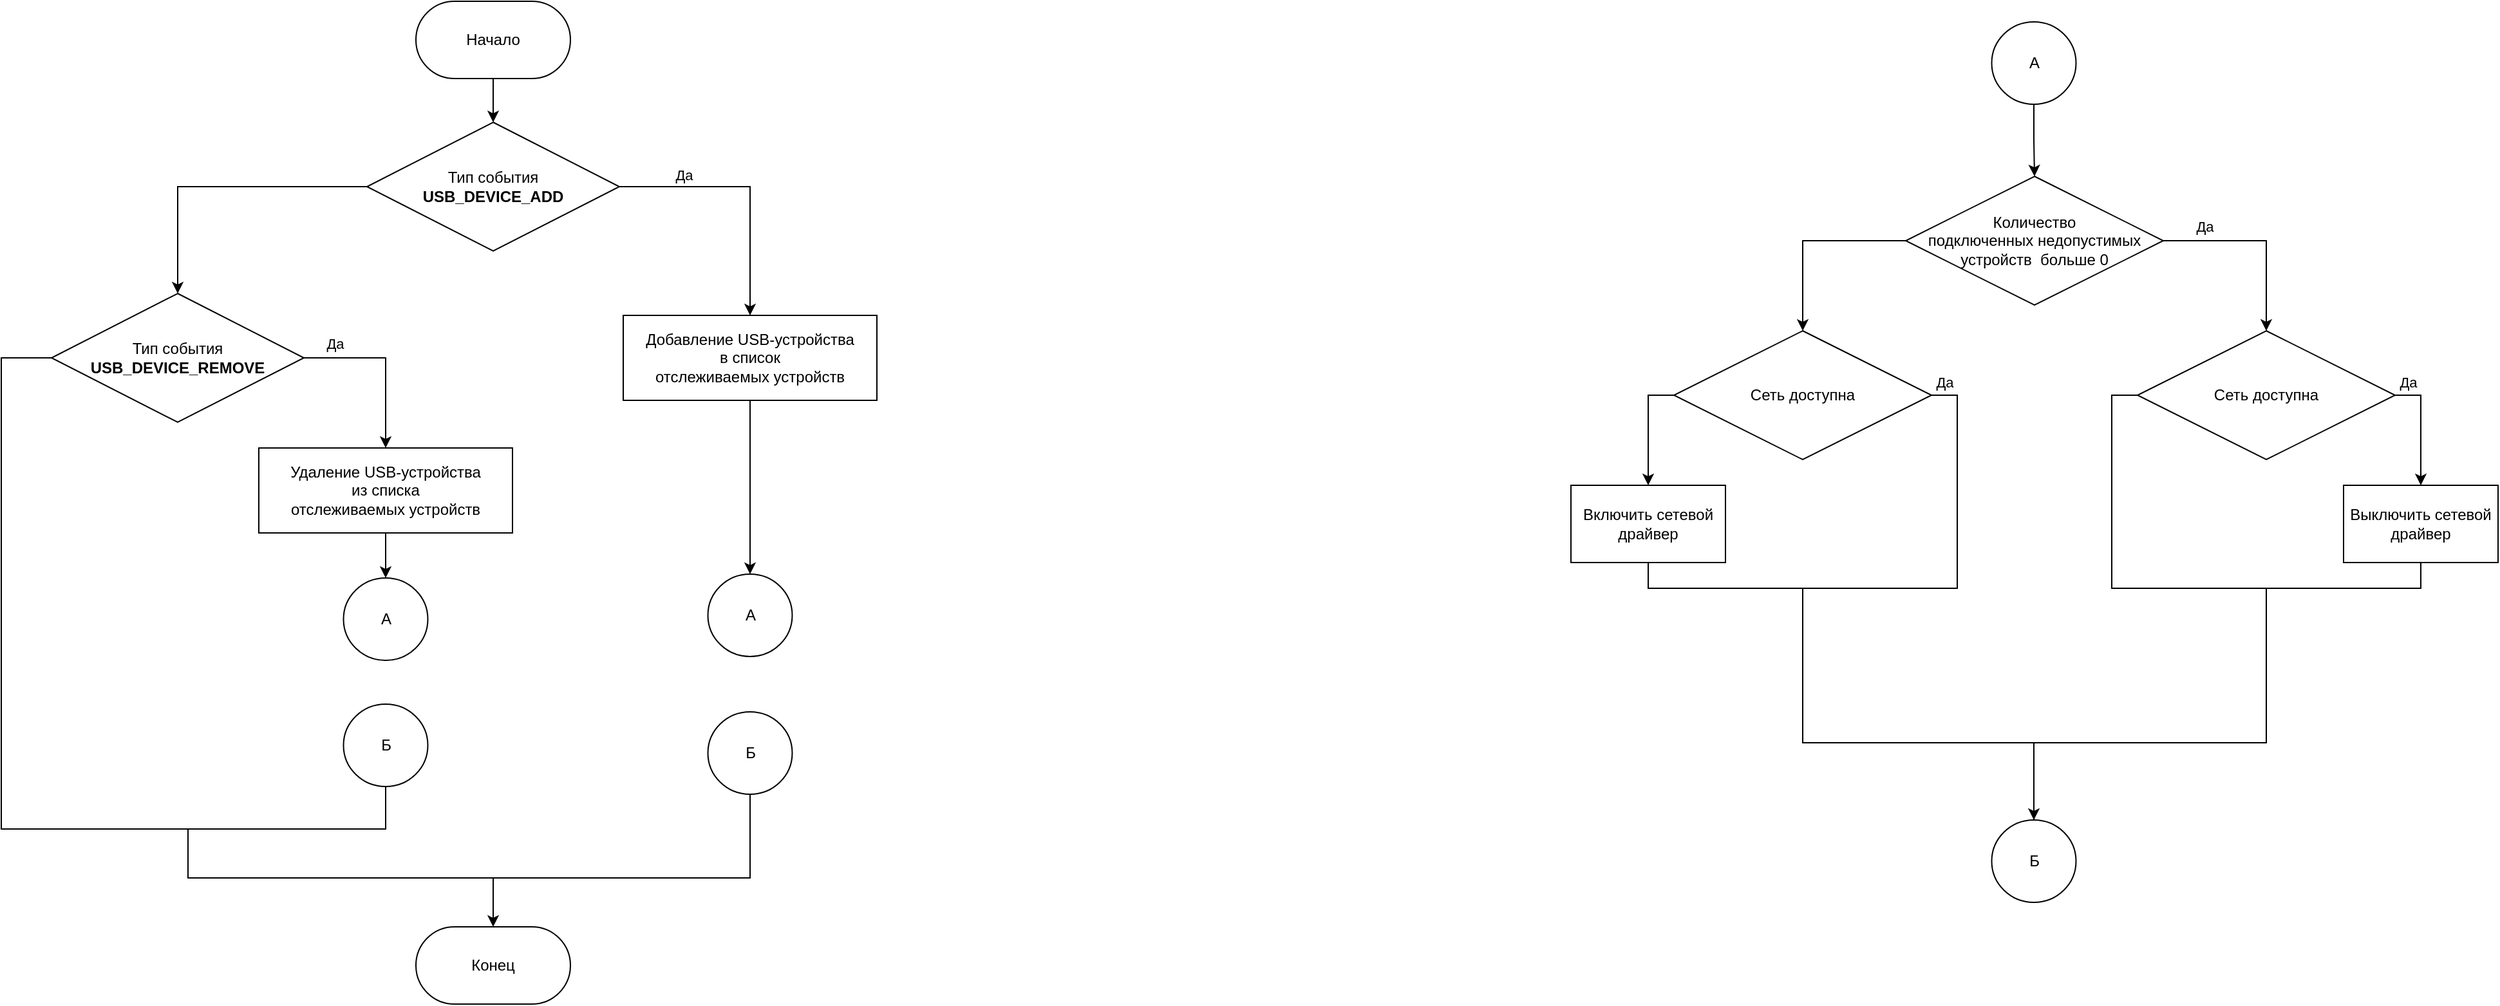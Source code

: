 <mxfile version="16.5.6" type="device"><diagram id="QLsLs4ke-NI1PkWafyxt" name="Страница 1"><mxGraphModel dx="946" dy="620" grid="1" gridSize="10" guides="1" tooltips="1" connect="1" arrows="1" fold="1" page="0" pageScale="1" pageWidth="1169" pageHeight="827" math="0" shadow="0"><root><mxCell id="0"/><mxCell id="1" parent="0"/><mxCell id="_0wy5nlWeRfNxAV_vtsa-4" style="edgeStyle=orthogonalEdgeStyle;rounded=0;orthogonalLoop=1;jettySize=auto;html=1;exitX=0;exitY=0.5;exitDx=0;exitDy=0;exitPerimeter=0;" parent="1" source="_0wy5nlWeRfNxAV_vtsa-2" target="_0wy5nlWeRfNxAV_vtsa-3" edge="1"><mxGeometry relative="1" as="geometry"/></mxCell><mxCell id="_0wy5nlWeRfNxAV_vtsa-10" value="Да" style="edgeStyle=orthogonalEdgeStyle;rounded=0;orthogonalLoop=1;jettySize=auto;html=1;exitX=1;exitY=0.5;exitDx=0;exitDy=0;exitPerimeter=0;" parent="1" source="_0wy5nlWeRfNxAV_vtsa-2" target="_0wy5nlWeRfNxAV_vtsa-9" edge="1"><mxGeometry x="-0.504" y="9" relative="1" as="geometry"><mxPoint as="offset"/></mxGeometry></mxCell><mxCell id="_0wy5nlWeRfNxAV_vtsa-2" value="Тип события &lt;br&gt;&lt;b&gt;USB_DEVICE_ADD&lt;/b&gt;" style="strokeWidth=1;html=1;shape=mxgraph.flowchart.decision;whiteSpace=wrap;" parent="1" vertex="1"><mxGeometry x="445" y="118" width="196" height="100" as="geometry"/></mxCell><mxCell id="_0wy5nlWeRfNxAV_vtsa-72" style="edgeStyle=orthogonalEdgeStyle;rounded=0;orthogonalLoop=1;jettySize=auto;html=1;exitX=1;exitY=0.5;exitDx=0;exitDy=0;exitPerimeter=0;endArrow=classic;endFill=1;entryX=0.5;entryY=0;entryDx=0;entryDy=0;" parent="1" source="_0wy5nlWeRfNxAV_vtsa-3" target="_0wy5nlWeRfNxAV_vtsa-75" edge="1"><mxGeometry relative="1" as="geometry"><mxPoint x="461.833" y="362" as="targetPoint"/></mxGeometry></mxCell><mxCell id="_0wy5nlWeRfNxAV_vtsa-111" value="Да" style="edgeLabel;html=1;align=center;verticalAlign=middle;resizable=0;points=[];fontColor=#000000;" parent="_0wy5nlWeRfNxAV_vtsa-72" vertex="1" connectable="0"><mxGeometry x="-0.621" y="4" relative="1" as="geometry"><mxPoint x="-2" y="-7" as="offset"/></mxGeometry></mxCell><mxCell id="_0wy5nlWeRfNxAV_vtsa-84" style="edgeStyle=orthogonalEdgeStyle;rounded=0;orthogonalLoop=1;jettySize=auto;html=1;exitX=0;exitY=0.5;exitDx=0;exitDy=0;exitPerimeter=0;entryX=0.5;entryY=1;entryDx=0;entryDy=0;entryPerimeter=0;endArrow=none;endFill=0;" parent="1" source="_0wy5nlWeRfNxAV_vtsa-3" target="_0wy5nlWeRfNxAV_vtsa-81" edge="1"><mxGeometry relative="1" as="geometry"><Array as="points"><mxPoint x="161" y="301"/><mxPoint x="161" y="667"/><mxPoint x="460" y="667"/></Array></mxGeometry></mxCell><mxCell id="_0wy5nlWeRfNxAV_vtsa-87" style="edgeStyle=orthogonalEdgeStyle;rounded=0;orthogonalLoop=1;jettySize=auto;html=1;exitX=0;exitY=0.5;exitDx=0;exitDy=0;exitPerimeter=0;entryX=0.5;entryY=1;entryDx=0;entryDy=0;entryPerimeter=0;endArrow=none;endFill=0;" parent="1" source="_0wy5nlWeRfNxAV_vtsa-3" target="_0wy5nlWeRfNxAV_vtsa-82" edge="1"><mxGeometry relative="1" as="geometry"><Array as="points"><mxPoint x="161" y="301"/><mxPoint x="161" y="667"/><mxPoint x="306" y="667"/><mxPoint x="306" y="705"/><mxPoint x="743" y="705"/></Array></mxGeometry></mxCell><mxCell id="_0wy5nlWeRfNxAV_vtsa-3" value="Тип события &lt;br&gt;&lt;b&gt;USB_DEVICE_REMOVE&lt;/b&gt;" style="strokeWidth=1;html=1;shape=mxgraph.flowchart.decision;whiteSpace=wrap;strokeColor=default;" parent="1" vertex="1"><mxGeometry x="200" y="251" width="196" height="100" as="geometry"/></mxCell><mxCell id="_0wy5nlWeRfNxAV_vtsa-74" style="edgeStyle=orthogonalEdgeStyle;rounded=0;orthogonalLoop=1;jettySize=auto;html=1;exitX=0.5;exitY=1;exitDx=0;exitDy=0;entryX=0.5;entryY=0;entryDx=0;entryDy=0;entryPerimeter=0;endArrow=classic;endFill=1;" parent="1" source="_0wy5nlWeRfNxAV_vtsa-9" target="_0wy5nlWeRfNxAV_vtsa-73" edge="1"><mxGeometry relative="1" as="geometry"/></mxCell><mxCell id="_0wy5nlWeRfNxAV_vtsa-9" value="Добавление USB-устройства &lt;br&gt;в список &lt;br&gt;отслеживаемых устройств" style="rounded=0;whiteSpace=wrap;html=1;" parent="1" vertex="1"><mxGeometry x="644" y="268" width="197" height="66" as="geometry"/></mxCell><mxCell id="_0wy5nlWeRfNxAV_vtsa-53" value="Да" style="edgeStyle=orthogonalEdgeStyle;rounded=0;orthogonalLoop=1;jettySize=auto;html=1;exitX=1;exitY=0.5;exitDx=0;exitDy=0;exitPerimeter=0;entryX=0.5;entryY=0;entryDx=0;entryDy=0;entryPerimeter=0;" parent="1" source="_0wy5nlWeRfNxAV_vtsa-54" target="_0wy5nlWeRfNxAV_vtsa-57" edge="1"><mxGeometry x="-0.578" y="11" relative="1" as="geometry"><mxPoint as="offset"/><Array as="points"><mxPoint x="1920" y="219"/><mxPoint x="1920" y="305"/></Array></mxGeometry></mxCell><mxCell id="h25yLDEHwrsebIMLWmt4-10" style="edgeStyle=orthogonalEdgeStyle;rounded=0;orthogonalLoop=1;jettySize=auto;html=1;exitX=0;exitY=0.5;exitDx=0;exitDy=0;exitPerimeter=0;entryX=0.5;entryY=0;entryDx=0;entryDy=0;entryPerimeter=0;endArrow=classic;endFill=1;" edge="1" parent="1" source="_0wy5nlWeRfNxAV_vtsa-54" target="_0wy5nlWeRfNxAV_vtsa-60"><mxGeometry relative="1" as="geometry"/></mxCell><mxCell id="_0wy5nlWeRfNxAV_vtsa-54" value="Количество &lt;br&gt;подключенных недопустимых &lt;br&gt;устройств &amp;nbsp;больше 0" style="strokeWidth=1;html=1;shape=mxgraph.flowchart.decision;whiteSpace=wrap;" parent="1" vertex="1"><mxGeometry x="1640" y="160" width="200" height="100" as="geometry"/></mxCell><mxCell id="h25yLDEHwrsebIMLWmt4-13" style="edgeStyle=orthogonalEdgeStyle;rounded=0;orthogonalLoop=1;jettySize=auto;html=1;exitX=1;exitY=0.5;exitDx=0;exitDy=0;exitPerimeter=0;entryX=0.5;entryY=0;entryDx=0;entryDy=0;endArrow=classic;endFill=1;" edge="1" parent="1" source="_0wy5nlWeRfNxAV_vtsa-57" target="h25yLDEHwrsebIMLWmt4-12"><mxGeometry relative="1" as="geometry"/></mxCell><mxCell id="h25yLDEHwrsebIMLWmt4-16" value="Да" style="edgeLabel;html=1;align=center;verticalAlign=middle;resizable=0;points=[];" vertex="1" connectable="0" parent="h25yLDEHwrsebIMLWmt4-13"><mxGeometry x="-0.778" y="-3" relative="1" as="geometry"><mxPoint y="-13" as="offset"/></mxGeometry></mxCell><mxCell id="h25yLDEHwrsebIMLWmt4-14" style="edgeStyle=orthogonalEdgeStyle;rounded=0;orthogonalLoop=1;jettySize=auto;html=1;exitX=0;exitY=0.5;exitDx=0;exitDy=0;exitPerimeter=0;entryX=0.5;entryY=1;entryDx=0;entryDy=0;endArrow=none;endFill=0;" edge="1" parent="1" source="_0wy5nlWeRfNxAV_vtsa-57" target="h25yLDEHwrsebIMLWmt4-12"><mxGeometry relative="1" as="geometry"/></mxCell><mxCell id="_0wy5nlWeRfNxAV_vtsa-57" value="Сеть доступна" style="strokeWidth=1;html=1;shape=mxgraph.flowchart.decision;whiteSpace=wrap;" parent="1" vertex="1"><mxGeometry x="1820" y="280" width="200" height="100" as="geometry"/></mxCell><mxCell id="h25yLDEHwrsebIMLWmt4-9" style="edgeStyle=orthogonalEdgeStyle;rounded=0;orthogonalLoop=1;jettySize=auto;html=1;exitX=1;exitY=0.5;exitDx=0;exitDy=0;exitPerimeter=0;entryX=0.5;entryY=1;entryDx=0;entryDy=0;endArrow=none;endFill=0;" edge="1" parent="1" source="_0wy5nlWeRfNxAV_vtsa-60" target="_0wy5nlWeRfNxAV_vtsa-63"><mxGeometry relative="1" as="geometry"/></mxCell><mxCell id="h25yLDEHwrsebIMLWmt4-15" value="Да" style="edgeLabel;html=1;align=center;verticalAlign=middle;resizable=0;points=[];" vertex="1" connectable="0" parent="h25yLDEHwrsebIMLWmt4-9"><mxGeometry x="-0.767" y="1" relative="1" as="geometry"><mxPoint x="-11" y="-40" as="offset"/></mxGeometry></mxCell><mxCell id="h25yLDEHwrsebIMLWmt4-11" style="edgeStyle=orthogonalEdgeStyle;rounded=0;orthogonalLoop=1;jettySize=auto;html=1;exitX=0;exitY=0.5;exitDx=0;exitDy=0;exitPerimeter=0;entryX=0.5;entryY=0;entryDx=0;entryDy=0;endArrow=classic;endFill=1;" edge="1" parent="1" source="_0wy5nlWeRfNxAV_vtsa-60" target="_0wy5nlWeRfNxAV_vtsa-63"><mxGeometry relative="1" as="geometry"/></mxCell><mxCell id="_0wy5nlWeRfNxAV_vtsa-60" value="Сеть доступна" style="strokeWidth=1;html=1;shape=mxgraph.flowchart.decision;whiteSpace=wrap;" parent="1" vertex="1"><mxGeometry x="1460" y="280" width="200" height="100" as="geometry"/></mxCell><mxCell id="_0wy5nlWeRfNxAV_vtsa-63" value="Включить сетевой драйвер" style="rounded=0;whiteSpace=wrap;html=1;" parent="1" vertex="1"><mxGeometry x="1380" y="400" width="120" height="60" as="geometry"/></mxCell><mxCell id="_0wy5nlWeRfNxAV_vtsa-66" style="edgeStyle=orthogonalEdgeStyle;rounded=0;orthogonalLoop=1;jettySize=auto;html=1;exitX=0.5;exitY=1;exitDx=0;exitDy=0;exitPerimeter=0;entryX=0.5;entryY=0;entryDx=0;entryDy=0;entryPerimeter=0;endArrow=classic;endFill=1;" parent="1" source="_0wy5nlWeRfNxAV_vtsa-65" target="_0wy5nlWeRfNxAV_vtsa-54" edge="1"><mxGeometry relative="1" as="geometry"/></mxCell><mxCell id="_0wy5nlWeRfNxAV_vtsa-65" value="А" style="strokeWidth=1;html=1;shape=mxgraph.flowchart.start_2;whiteSpace=wrap;" parent="1" vertex="1"><mxGeometry x="1706.75" y="40" width="65.5" height="64" as="geometry"/></mxCell><mxCell id="h25yLDEHwrsebIMLWmt4-17" style="edgeStyle=orthogonalEdgeStyle;rounded=0;orthogonalLoop=1;jettySize=auto;html=1;exitX=0.5;exitY=0;exitDx=0;exitDy=0;exitPerimeter=0;endArrow=none;endFill=0;" edge="1" parent="1" source="_0wy5nlWeRfNxAV_vtsa-67"><mxGeometry relative="1" as="geometry"><mxPoint x="1560" y="480" as="targetPoint"/><Array as="points"><mxPoint x="1740" y="600"/><mxPoint x="1560" y="600"/></Array></mxGeometry></mxCell><mxCell id="h25yLDEHwrsebIMLWmt4-18" style="edgeStyle=orthogonalEdgeStyle;rounded=0;orthogonalLoop=1;jettySize=auto;html=1;exitX=0.5;exitY=0;exitDx=0;exitDy=0;exitPerimeter=0;endArrow=none;endFill=0;startArrow=classic;startFill=1;" edge="1" parent="1" source="_0wy5nlWeRfNxAV_vtsa-67"><mxGeometry relative="1" as="geometry"><mxPoint x="1920" y="480" as="targetPoint"/><Array as="points"><mxPoint x="1740" y="600"/><mxPoint x="1920" y="600"/></Array></mxGeometry></mxCell><mxCell id="_0wy5nlWeRfNxAV_vtsa-67" value="Б" style="strokeWidth=1;html=1;shape=mxgraph.flowchart.start_2;whiteSpace=wrap;" parent="1" vertex="1"><mxGeometry x="1706.75" y="660" width="65.5" height="64" as="geometry"/></mxCell><mxCell id="_0wy5nlWeRfNxAV_vtsa-73" value="А" style="strokeWidth=1;html=1;shape=mxgraph.flowchart.start_2;whiteSpace=wrap;" parent="1" vertex="1"><mxGeometry x="709.75" y="469" width="65.5" height="64" as="geometry"/></mxCell><mxCell id="_0wy5nlWeRfNxAV_vtsa-80" style="edgeStyle=orthogonalEdgeStyle;rounded=0;orthogonalLoop=1;jettySize=auto;html=1;exitX=0.5;exitY=1;exitDx=0;exitDy=0;entryX=0.5;entryY=0;entryDx=0;entryDy=0;entryPerimeter=0;endArrow=classic;endFill=1;" parent="1" source="_0wy5nlWeRfNxAV_vtsa-75" target="_0wy5nlWeRfNxAV_vtsa-79" edge="1"><mxGeometry relative="1" as="geometry"/></mxCell><mxCell id="_0wy5nlWeRfNxAV_vtsa-75" value="Удаление USB-устройства &lt;br&gt;из списка &lt;br&gt;отслеживаемых устройств" style="rounded=0;whiteSpace=wrap;html=1;" parent="1" vertex="1"><mxGeometry x="361" y="371" width="197" height="66" as="geometry"/></mxCell><mxCell id="_0wy5nlWeRfNxAV_vtsa-79" value="А" style="strokeWidth=1;html=1;shape=mxgraph.flowchart.start_2;whiteSpace=wrap;" parent="1" vertex="1"><mxGeometry x="426.75" y="472" width="65.5" height="64" as="geometry"/></mxCell><mxCell id="_0wy5nlWeRfNxAV_vtsa-81" value="Б" style="strokeWidth=1;html=1;shape=mxgraph.flowchart.start_2;whiteSpace=wrap;" parent="1" vertex="1"><mxGeometry x="426.75" y="570" width="65.5" height="64" as="geometry"/></mxCell><mxCell id="_0wy5nlWeRfNxAV_vtsa-86" style="edgeStyle=orthogonalEdgeStyle;rounded=0;orthogonalLoop=1;jettySize=auto;html=1;exitX=0.5;exitY=1;exitDx=0;exitDy=0;exitPerimeter=0;endArrow=classic;endFill=1;entryX=0.5;entryY=0;entryDx=0;entryDy=0;" parent="1" source="_0wy5nlWeRfNxAV_vtsa-82" target="h25yLDEHwrsebIMLWmt4-6" edge="1"><mxGeometry relative="1" as="geometry"><Array as="points"><mxPoint x="743" y="705"/><mxPoint x="543" y="705"/></Array><mxPoint x="543" y="744" as="targetPoint"/></mxGeometry></mxCell><mxCell id="_0wy5nlWeRfNxAV_vtsa-82" value="Б" style="strokeWidth=1;html=1;shape=mxgraph.flowchart.start_2;whiteSpace=wrap;" parent="1" vertex="1"><mxGeometry x="709.75" y="576" width="65.5" height="64" as="geometry"/></mxCell><mxCell id="h25yLDEHwrsebIMLWmt4-3" value="" style="edgeStyle=orthogonalEdgeStyle;rounded=0;orthogonalLoop=1;jettySize=auto;html=1;" edge="1" parent="1" source="h25yLDEHwrsebIMLWmt4-2" target="_0wy5nlWeRfNxAV_vtsa-2"><mxGeometry relative="1" as="geometry"/></mxCell><mxCell id="h25yLDEHwrsebIMLWmt4-2" value="Начало" style="rounded=1;whiteSpace=wrap;html=1;arcSize=50;" vertex="1" parent="1"><mxGeometry x="483" y="24" width="120" height="60" as="geometry"/></mxCell><mxCell id="h25yLDEHwrsebIMLWmt4-6" value="Конец" style="rounded=1;whiteSpace=wrap;html=1;arcSize=50;" vertex="1" parent="1"><mxGeometry x="483" y="743" width="120" height="60" as="geometry"/></mxCell><mxCell id="h25yLDEHwrsebIMLWmt4-12" value="Выключить сетевой драйвер" style="rounded=0;whiteSpace=wrap;html=1;" vertex="1" parent="1"><mxGeometry x="1980" y="400" width="120" height="60" as="geometry"/></mxCell></root></mxGraphModel></diagram></mxfile>